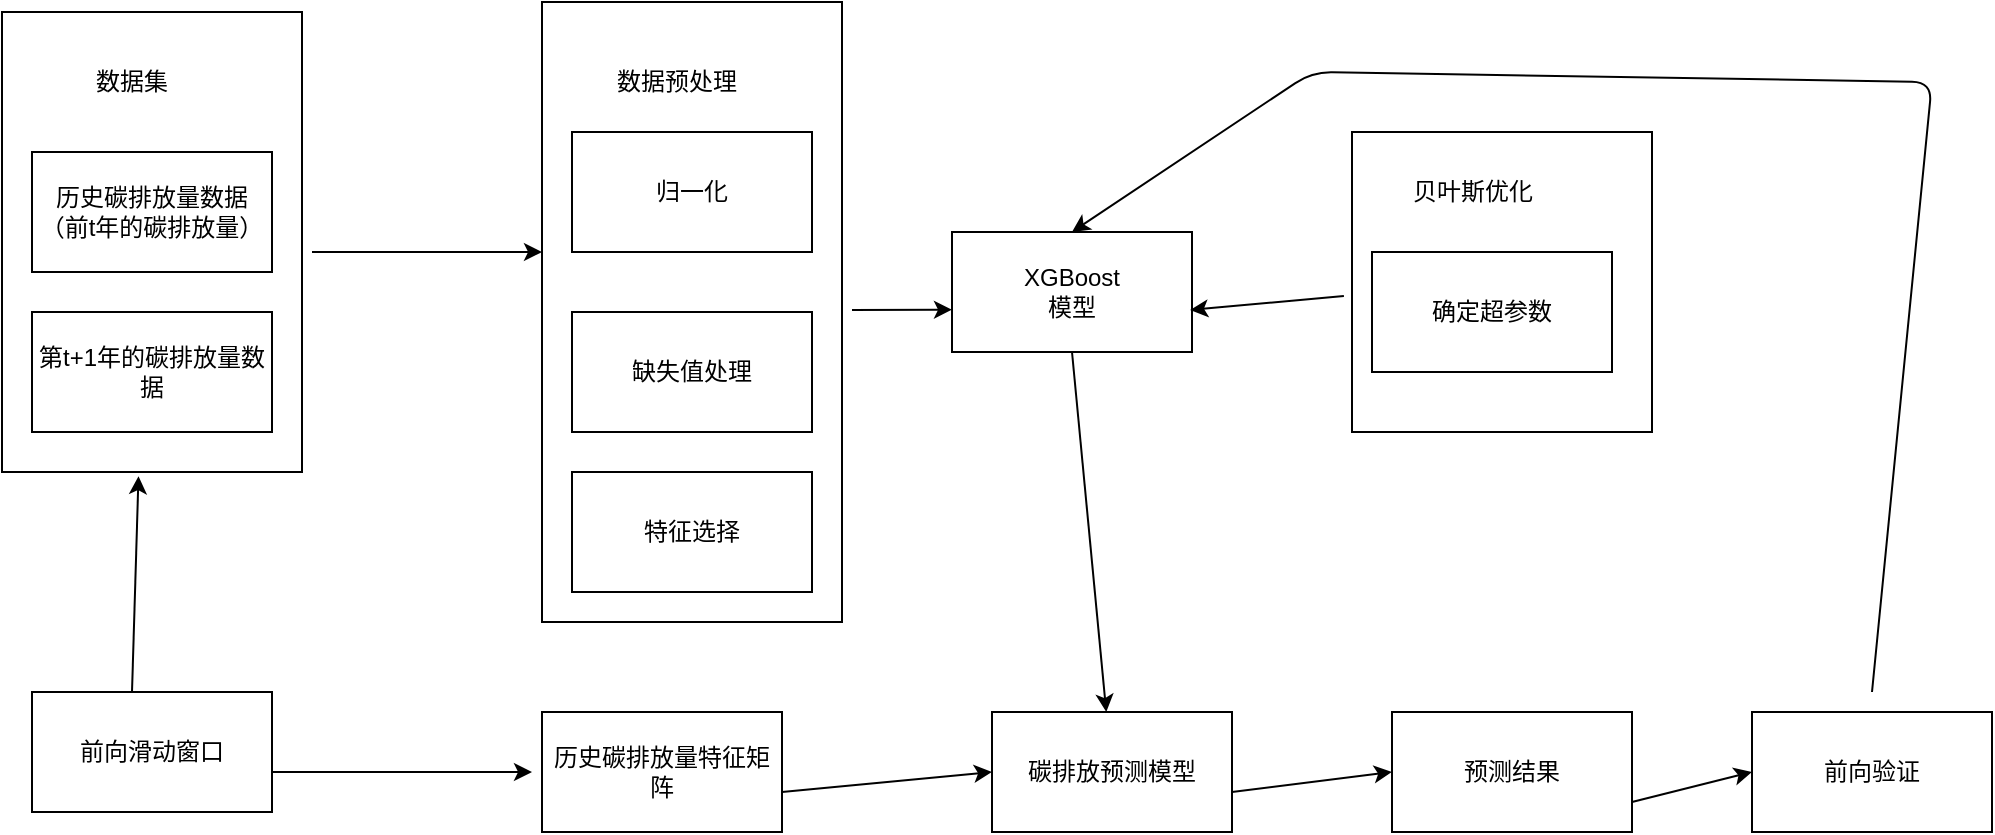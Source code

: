 <mxfile>
    <diagram id="yFlJCrTluKSA6nxR4tRd" name="第 1 页">
        <mxGraphModel dx="820" dy="478" grid="1" gridSize="10" guides="1" tooltips="1" connect="1" arrows="1" fold="1" page="0" pageScale="1" pageWidth="827" pageHeight="1169" math="0" shadow="0">
            <root>
                <mxCell id="0"/>
                <mxCell id="1" parent="0"/>
                <mxCell id="2" value="历史碳排放量数据&lt;br&gt;（前t年的碳排放量）" style="rounded=0;whiteSpace=wrap;html=1;" parent="1" vertex="1">
                    <mxGeometry x="70" y="130" width="120" height="60" as="geometry"/>
                </mxCell>
                <mxCell id="4" value="第t+1年的碳排放量数据" style="rounded=0;whiteSpace=wrap;html=1;" parent="1" vertex="1">
                    <mxGeometry x="70" y="210" width="120" height="60" as="geometry"/>
                </mxCell>
                <mxCell id="8" value="" style="rounded=0;whiteSpace=wrap;html=1;fillColor=none;" parent="1" vertex="1">
                    <mxGeometry x="55" y="60" width="150" height="230" as="geometry"/>
                </mxCell>
                <mxCell id="9" value="数据集" style="text;html=1;strokeColor=none;fillColor=none;align=center;verticalAlign=middle;whiteSpace=wrap;rounded=0;" parent="1" vertex="1">
                    <mxGeometry x="90" y="80" width="60" height="30" as="geometry"/>
                </mxCell>
                <mxCell id="10" value="归一化" style="rounded=0;whiteSpace=wrap;html=1;" parent="1" vertex="1">
                    <mxGeometry x="340" y="120" width="120" height="60" as="geometry"/>
                </mxCell>
                <mxCell id="11" value="缺失值处理" style="rounded=0;whiteSpace=wrap;html=1;" parent="1" vertex="1">
                    <mxGeometry x="340" y="210" width="120" height="60" as="geometry"/>
                </mxCell>
                <mxCell id="12" value="" style="rounded=0;whiteSpace=wrap;html=1;fillColor=none;" parent="1" vertex="1">
                    <mxGeometry x="325" y="55" width="150" height="310" as="geometry"/>
                </mxCell>
                <mxCell id="13" value="数据预处理" style="text;html=1;strokeColor=none;fillColor=none;align=center;verticalAlign=middle;whiteSpace=wrap;rounded=0;" parent="1" vertex="1">
                    <mxGeometry x="355" y="80" width="75" height="30" as="geometry"/>
                </mxCell>
                <mxCell id="16" value="XGBoost&lt;br&gt;模型" style="rounded=0;whiteSpace=wrap;html=1;" parent="1" vertex="1">
                    <mxGeometry x="530" y="170" width="120" height="60" as="geometry"/>
                </mxCell>
                <mxCell id="17" value="确定超参数" style="rounded=0;whiteSpace=wrap;html=1;" parent="1" vertex="1">
                    <mxGeometry x="740" y="180" width="120" height="60" as="geometry"/>
                </mxCell>
                <mxCell id="19" value="贝叶斯优化" style="text;html=1;align=center;verticalAlign=middle;resizable=0;points=[];autosize=1;strokeColor=none;fillColor=none;" parent="1" vertex="1">
                    <mxGeometry x="750" y="140" width="80" height="20" as="geometry"/>
                </mxCell>
                <mxCell id="20" value="" style="rounded=0;whiteSpace=wrap;html=1;fillColor=none;" parent="1" vertex="1">
                    <mxGeometry x="730" y="120" width="150" height="150" as="geometry"/>
                </mxCell>
                <mxCell id="21" value="碳排放预测模型" style="rounded=0;whiteSpace=wrap;html=1;" parent="1" vertex="1">
                    <mxGeometry x="550" y="410" width="120" height="60" as="geometry"/>
                </mxCell>
                <mxCell id="22" value="特征选择" style="rounded=0;whiteSpace=wrap;html=1;" parent="1" vertex="1">
                    <mxGeometry x="340" y="290" width="120" height="60" as="geometry"/>
                </mxCell>
                <mxCell id="23" value="前向滑动窗口" style="rounded=0;whiteSpace=wrap;html=1;" parent="1" vertex="1">
                    <mxGeometry x="70" y="400" width="120" height="60" as="geometry"/>
                </mxCell>
                <mxCell id="24" value="历史碳排放量特征矩阵" style="rounded=0;whiteSpace=wrap;html=1;" parent="1" vertex="1">
                    <mxGeometry x="325" y="410" width="120" height="60" as="geometry"/>
                </mxCell>
                <mxCell id="25" value="预测结果" style="rounded=0;whiteSpace=wrap;html=1;" parent="1" vertex="1">
                    <mxGeometry x="750" y="410" width="120" height="60" as="geometry"/>
                </mxCell>
                <mxCell id="26" value="前向验证" style="rounded=0;whiteSpace=wrap;html=1;" parent="1" vertex="1">
                    <mxGeometry x="930" y="410" width="120" height="60" as="geometry"/>
                </mxCell>
                <mxCell id="28" value="" style="endArrow=classic;html=1;" parent="1" edge="1">
                    <mxGeometry width="50" height="50" relative="1" as="geometry">
                        <mxPoint x="210" y="180" as="sourcePoint"/>
                        <mxPoint x="325" y="180" as="targetPoint"/>
                    </mxGeometry>
                </mxCell>
                <mxCell id="29" value="" style="endArrow=classic;html=1;" parent="1" edge="1">
                    <mxGeometry width="50" height="50" relative="1" as="geometry">
                        <mxPoint x="480" y="209" as="sourcePoint"/>
                        <mxPoint x="530" y="208.82" as="targetPoint"/>
                    </mxGeometry>
                </mxCell>
                <mxCell id="30" value="" style="endArrow=classic;html=1;exitX=-0.027;exitY=0.547;exitDx=0;exitDy=0;exitPerimeter=0;entryX=0.992;entryY=0.65;entryDx=0;entryDy=0;entryPerimeter=0;" parent="1" edge="1" target="16" source="20">
                    <mxGeometry width="50" height="50" relative="1" as="geometry">
                        <mxPoint x="650" y="199.41" as="sourcePoint"/>
                        <mxPoint x="670" y="270" as="targetPoint"/>
                    </mxGeometry>
                </mxCell>
                <mxCell id="31" value="" style="endArrow=classic;html=1;entryX=0.455;entryY=1.009;entryDx=0;entryDy=0;entryPerimeter=0;" parent="1" target="8" edge="1">
                    <mxGeometry width="50" height="50" relative="1" as="geometry">
                        <mxPoint x="120" y="400" as="sourcePoint"/>
                        <mxPoint x="170" y="350" as="targetPoint"/>
                    </mxGeometry>
                </mxCell>
                <mxCell id="32" value="" style="endArrow=classic;html=1;" parent="1" edge="1">
                    <mxGeometry width="50" height="50" relative="1" as="geometry">
                        <mxPoint x="190" y="440" as="sourcePoint"/>
                        <mxPoint x="320" y="440" as="targetPoint"/>
                    </mxGeometry>
                </mxCell>
                <mxCell id="34" value="" style="endArrow=classic;html=1;entryX=0;entryY=0.5;entryDx=0;entryDy=0;" parent="1" target="21" edge="1">
                    <mxGeometry width="50" height="50" relative="1" as="geometry">
                        <mxPoint x="445" y="450" as="sourcePoint"/>
                        <mxPoint x="495" y="400" as="targetPoint"/>
                    </mxGeometry>
                </mxCell>
                <mxCell id="35" value="" style="endArrow=classic;html=1;entryX=0;entryY=0.5;entryDx=0;entryDy=0;" parent="1" target="25" edge="1">
                    <mxGeometry width="50" height="50" relative="1" as="geometry">
                        <mxPoint x="670" y="450" as="sourcePoint"/>
                        <mxPoint x="720" y="400" as="targetPoint"/>
                    </mxGeometry>
                </mxCell>
                <mxCell id="36" value="" style="endArrow=classic;html=1;entryX=0;entryY=0.5;entryDx=0;entryDy=0;" parent="1" target="26" edge="1">
                    <mxGeometry width="50" height="50" relative="1" as="geometry">
                        <mxPoint x="870" y="455" as="sourcePoint"/>
                        <mxPoint x="920" y="405" as="targetPoint"/>
                    </mxGeometry>
                </mxCell>
                <mxCell id="37" value="" style="endArrow=classic;html=1;exitX=0.5;exitY=1;exitDx=0;exitDy=0;" parent="1" source="16" target="21" edge="1">
                    <mxGeometry width="50" height="50" relative="1" as="geometry">
                        <mxPoint x="610" y="320" as="sourcePoint"/>
                        <mxPoint x="660" y="270" as="targetPoint"/>
                    </mxGeometry>
                </mxCell>
                <mxCell id="40" value="" style="endArrow=classic;html=1;entryX=0.5;entryY=0;entryDx=0;entryDy=0;" parent="1" target="16" edge="1">
                    <mxGeometry width="50" height="50" relative="1" as="geometry">
                        <mxPoint x="990" y="400" as="sourcePoint"/>
                        <mxPoint x="590" y="115" as="targetPoint"/>
                        <Array as="points">
                            <mxPoint x="1020" y="95"/>
                            <mxPoint x="710" y="90"/>
                        </Array>
                    </mxGeometry>
                </mxCell>
            </root>
        </mxGraphModel>
    </diagram>
</mxfile>